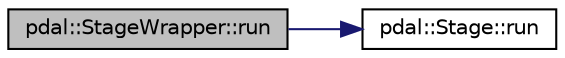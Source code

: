 digraph "pdal::StageWrapper::run"
{
  edge [fontname="Helvetica",fontsize="10",labelfontname="Helvetica",labelfontsize="10"];
  node [fontname="Helvetica",fontsize="10",shape=record];
  rankdir="LR";
  Node1 [label="pdal::StageWrapper::run",height=0.2,width=0.4,color="black", fillcolor="grey75", style="filled", fontcolor="black"];
  Node1 -> Node2 [color="midnightblue",fontsize="10",style="solid",fontname="Helvetica"];
  Node2 [label="pdal::Stage::run",height=0.2,width=0.4,color="black", fillcolor="white", style="filled",URL="$classpdal_1_1Stage.html#ab35b64b6a56fd23969704eb42bbefb94"];
}
